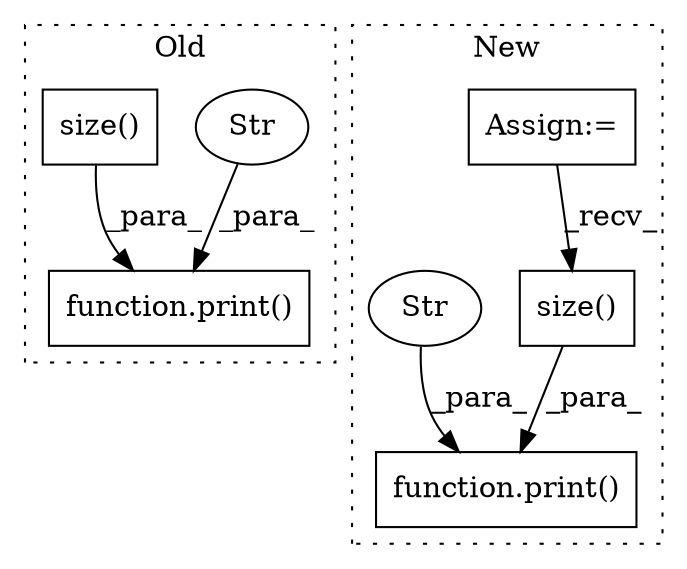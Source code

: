 digraph G {
subgraph cluster0 {
1 [label="function.print()" a="75" s="2715,2748" l="7,1" shape="box"];
3 [label="Str" a="66" s="2722" l="12" shape="ellipse"];
7 [label="size()" a="75" s="2736" l="12" shape="box"];
label = "Old";
style="dotted";
}
subgraph cluster1 {
2 [label="size()" a="75" s="4480" l="13" shape="box"];
4 [label="Assign:=" a="68" s="4237" l="3" shape="box"];
5 [label="function.print()" a="75" s="4459,4493" l="6,1" shape="box"];
6 [label="Str" a="66" s="4465" l="13" shape="ellipse"];
label = "New";
style="dotted";
}
2 -> 5 [label="_para_"];
3 -> 1 [label="_para_"];
4 -> 2 [label="_recv_"];
6 -> 5 [label="_para_"];
7 -> 1 [label="_para_"];
}
